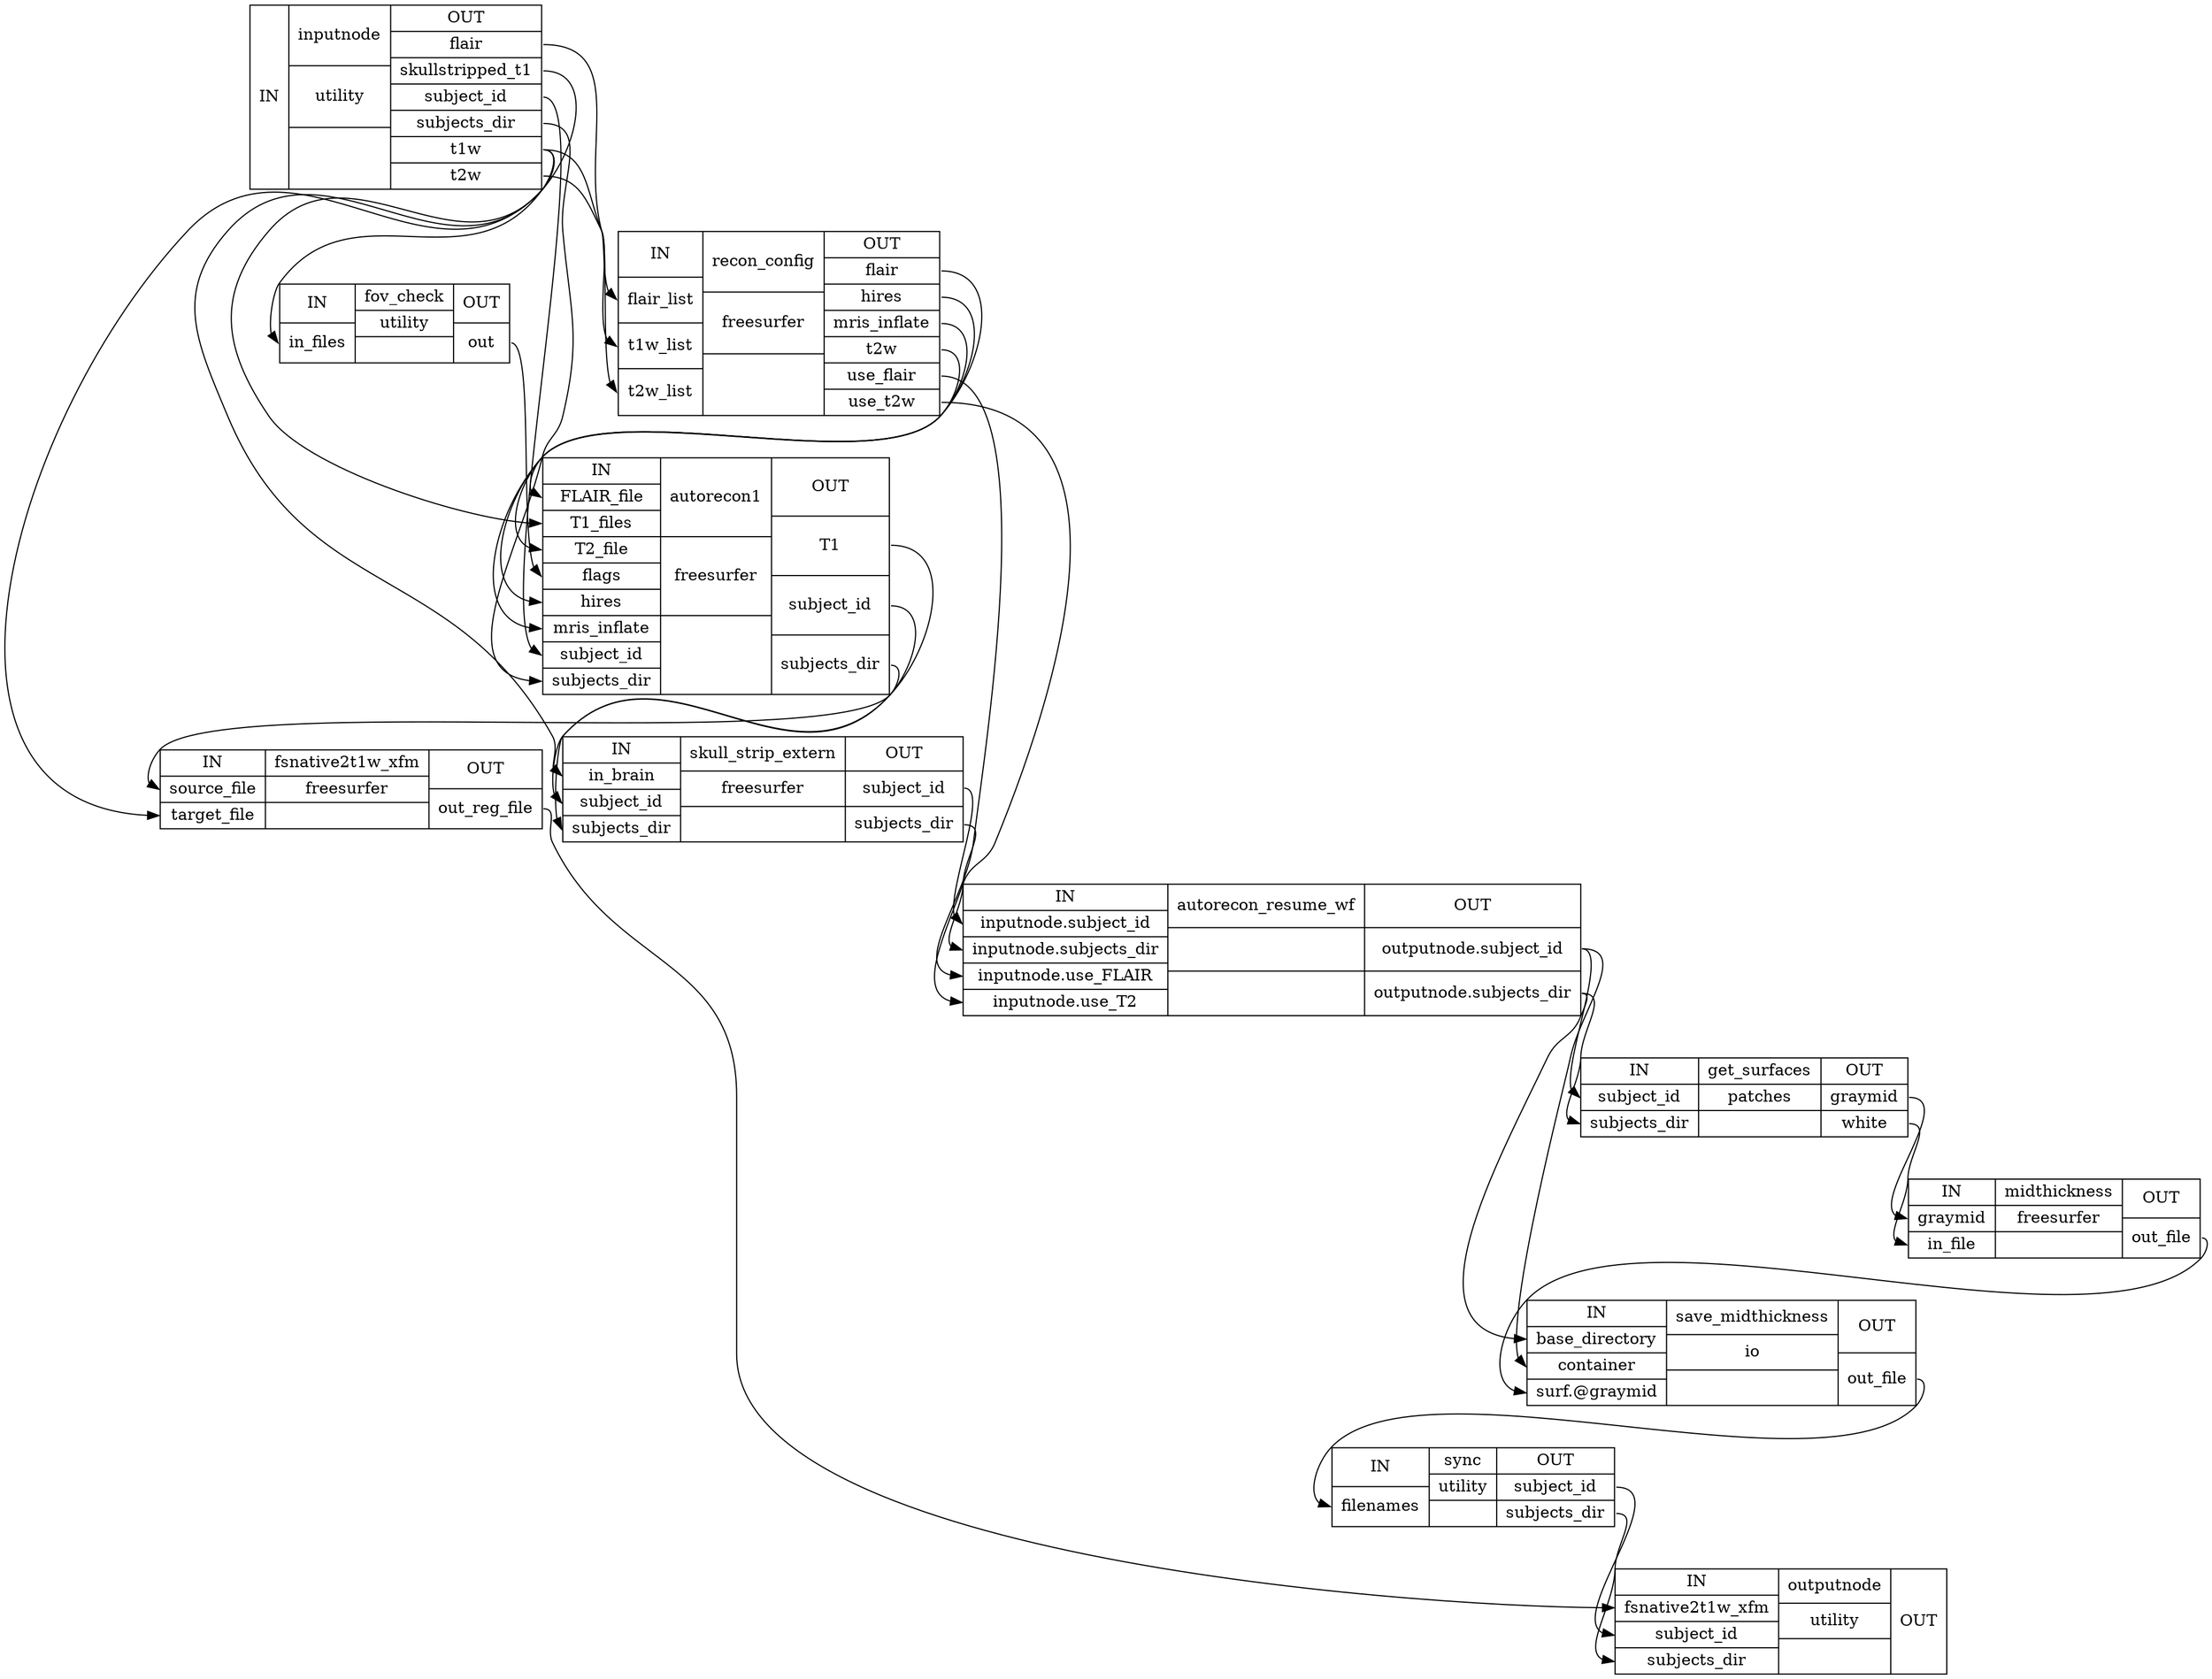 digraph structs {
node [shape=record];
surface_recon_wfinputnode [label="{IN}|{ inputnode | utility |  }|{OUT|<outflair> flair|<outskullstrippedt1> skullstripped_t1|<outsubjectid> subject_id|<outsubjectsdir> subjects_dir|<outt1w> t1w|<outt2w> t2w}"];
surface_recon_wfrecon_config [label="{IN|<inflairlist> flair_list|<int1wlist> t1w_list|<int2wlist> t2w_list}|{ recon_config | freesurfer |  }|{OUT|<outflair> flair|<outhires> hires|<outmrisinflate> mris_inflate|<outt2w> t2w|<outuseflair> use_flair|<outuset2w> use_t2w}"];
surface_recon_wffov_check [label="{IN|<ininfiles> in_files}|{ fov_check | utility |  }|{OUT|<outout> out}"];
surface_recon_wfautorecon1 [label="{IN|<inFLAIRfile> FLAIR_file|<inT1files> T1_files|<inT2file> T2_file|<inflags> flags|<inhires> hires|<inmrisinflate> mris_inflate|<insubjectid> subject_id|<insubjectsdir> subjects_dir}|{ autorecon1 | freesurfer |  }|{OUT|<outT1> T1|<outsubjectid> subject_id|<outsubjectsdir> subjects_dir}"];
surface_recon_wfskull_strip_extern [label="{IN|<ininbrain> in_brain|<insubjectid> subject_id|<insubjectsdir> subjects_dir}|{ skull_strip_extern | freesurfer |  }|{OUT|<outsubjectid> subject_id|<outsubjectsdir> subjects_dir}"];
surface_recon_wffsnative2t1w_xfm [label="{IN|<insourcefile> source_file|<intargetfile> target_file}|{ fsnative2t1w_xfm | freesurfer |  }|{OUT|<outoutregfile> out_reg_file}"];
surface_recon_wfautorecon_resume_wf [label="{IN|<ininputnodesubjectid> inputnode.subject_id|<ininputnodesubjectsdir> inputnode.subjects_dir|<ininputnodeuseFLAIR> inputnode.use_FLAIR|<ininputnodeuseT2> inputnode.use_T2}|{ autorecon_resume_wf |  |  }|{OUT|<outoutputnodesubjectid> outputnode.subject_id|<outoutputnodesubjectsdir> outputnode.subjects_dir}"];
surface_recon_wfget_surfaces [label="{IN|<insubjectid> subject_id|<insubjectsdir> subjects_dir}|{ get_surfaces | patches |  }|{OUT|<outgraymid> graymid|<outwhite> white}"];
surface_recon_wfmidthickness [label="{IN|<ingraymid> graymid|<ininfile> in_file}|{ midthickness | freesurfer |  }|{OUT|<outoutfile> out_file}"];
surface_recon_wfsave_midthickness [label="{IN|<inbasedirectory> base_directory|<incontainer> container|<insurfgraymid> surf.@graymid}|{ save_midthickness | io |  }|{OUT|<outoutfile> out_file}"];
surface_recon_wfsync [label="{IN|<infilenames> filenames}|{ sync | utility |  }|{OUT|<outsubjectid> subject_id|<outsubjectsdir> subjects_dir}"];
surface_recon_wfoutputnode [label="{IN|<infsnative2t1wxfm> fsnative2t1w_xfm|<insubjectid> subject_id|<insubjectsdir> subjects_dir}|{ outputnode | utility |  }|{OUT}"];
surface_recon_wfautorecon1:outT1:e -> surface_recon_wffsnative2t1w_xfm:insourcefile:w;
surface_recon_wfautorecon1:outsubjectid:e -> surface_recon_wfskull_strip_extern:insubjectid:w;
surface_recon_wfautorecon1:outsubjectsdir:e -> surface_recon_wfskull_strip_extern:insubjectsdir:w;
surface_recon_wfautorecon_resume_wf:outoutputnodesubjectid:e -> surface_recon_wfget_surfaces:insubjectid:w;
surface_recon_wfautorecon_resume_wf:outoutputnodesubjectid:e -> surface_recon_wfsave_midthickness:incontainer:w;
surface_recon_wfautorecon_resume_wf:outoutputnodesubjectsdir:e -> surface_recon_wfget_surfaces:insubjectsdir:w;
surface_recon_wfautorecon_resume_wf:outoutputnodesubjectsdir:e -> surface_recon_wfsave_midthickness:inbasedirectory:w;
surface_recon_wffov_check:outout:e -> surface_recon_wfautorecon1:inflags:w;
surface_recon_wffsnative2t1w_xfm:outoutregfile:e -> surface_recon_wfoutputnode:infsnative2t1wxfm:w;
surface_recon_wfget_surfaces:outgraymid:e -> surface_recon_wfmidthickness:ingraymid:w;
surface_recon_wfget_surfaces:outwhite:e -> surface_recon_wfmidthickness:ininfile:w;
surface_recon_wfinputnode:outflair:e -> surface_recon_wfrecon_config:inflairlist:w;
surface_recon_wfinputnode:outskullstrippedt1:e -> surface_recon_wfskull_strip_extern:ininbrain:w;
surface_recon_wfinputnode:outsubjectid:e -> surface_recon_wfautorecon1:insubjectid:w;
surface_recon_wfinputnode:outsubjectsdir:e -> surface_recon_wfautorecon1:insubjectsdir:w;
surface_recon_wfinputnode:outt1w:e -> surface_recon_wfautorecon1:inT1files:w;
surface_recon_wfinputnode:outt1w:e -> surface_recon_wffov_check:ininfiles:w;
surface_recon_wfinputnode:outt1w:e -> surface_recon_wffsnative2t1w_xfm:intargetfile:w;
surface_recon_wfinputnode:outt1w:e -> surface_recon_wfrecon_config:int1wlist:w;
surface_recon_wfinputnode:outt2w:e -> surface_recon_wfrecon_config:int2wlist:w;
surface_recon_wfmidthickness:outoutfile:e -> surface_recon_wfsave_midthickness:insurfgraymid:w;
surface_recon_wfrecon_config:outflair:e -> surface_recon_wfautorecon1:inFLAIRfile:w;
surface_recon_wfrecon_config:outhires:e -> surface_recon_wfautorecon1:inhires:w;
surface_recon_wfrecon_config:outmrisinflate:e -> surface_recon_wfautorecon1:inmrisinflate:w;
surface_recon_wfrecon_config:outt2w:e -> surface_recon_wfautorecon1:inT2file:w;
surface_recon_wfrecon_config:outuseflair:e -> surface_recon_wfautorecon_resume_wf:ininputnodeuseFLAIR:w;
surface_recon_wfrecon_config:outuset2w:e -> surface_recon_wfautorecon_resume_wf:ininputnodeuseT2:w;
surface_recon_wfsave_midthickness:outoutfile:e -> surface_recon_wfsync:infilenames:w;
surface_recon_wfskull_strip_extern:outsubjectid:e -> surface_recon_wfautorecon_resume_wf:ininputnodesubjectid:w;
surface_recon_wfskull_strip_extern:outsubjectsdir:e -> surface_recon_wfautorecon_resume_wf:ininputnodesubjectsdir:w;
surface_recon_wfsync:outsubjectid:e -> surface_recon_wfoutputnode:insubjectid:w;
surface_recon_wfsync:outsubjectsdir:e -> surface_recon_wfoutputnode:insubjectsdir:w;
}